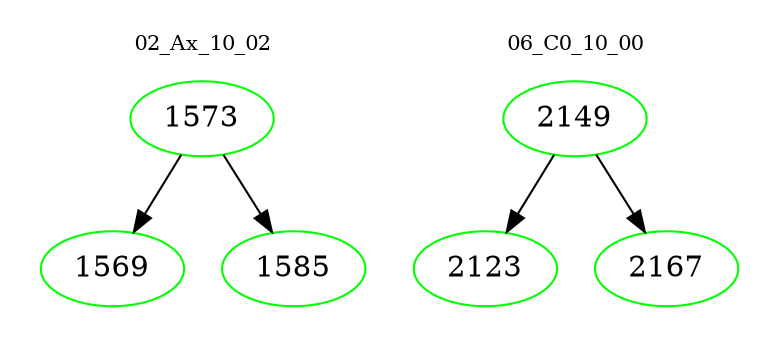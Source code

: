 digraph{
subgraph cluster_0 {
color = white
label = "02_Ax_10_02";
fontsize=10;
T0_1573 [label="1573", color="green"]
T0_1573 -> T0_1569 [color="black"]
T0_1569 [label="1569", color="green"]
T0_1573 -> T0_1585 [color="black"]
T0_1585 [label="1585", color="green"]
}
subgraph cluster_1 {
color = white
label = "06_C0_10_00";
fontsize=10;
T1_2149 [label="2149", color="green"]
T1_2149 -> T1_2123 [color="black"]
T1_2123 [label="2123", color="green"]
T1_2149 -> T1_2167 [color="black"]
T1_2167 [label="2167", color="green"]
}
}
